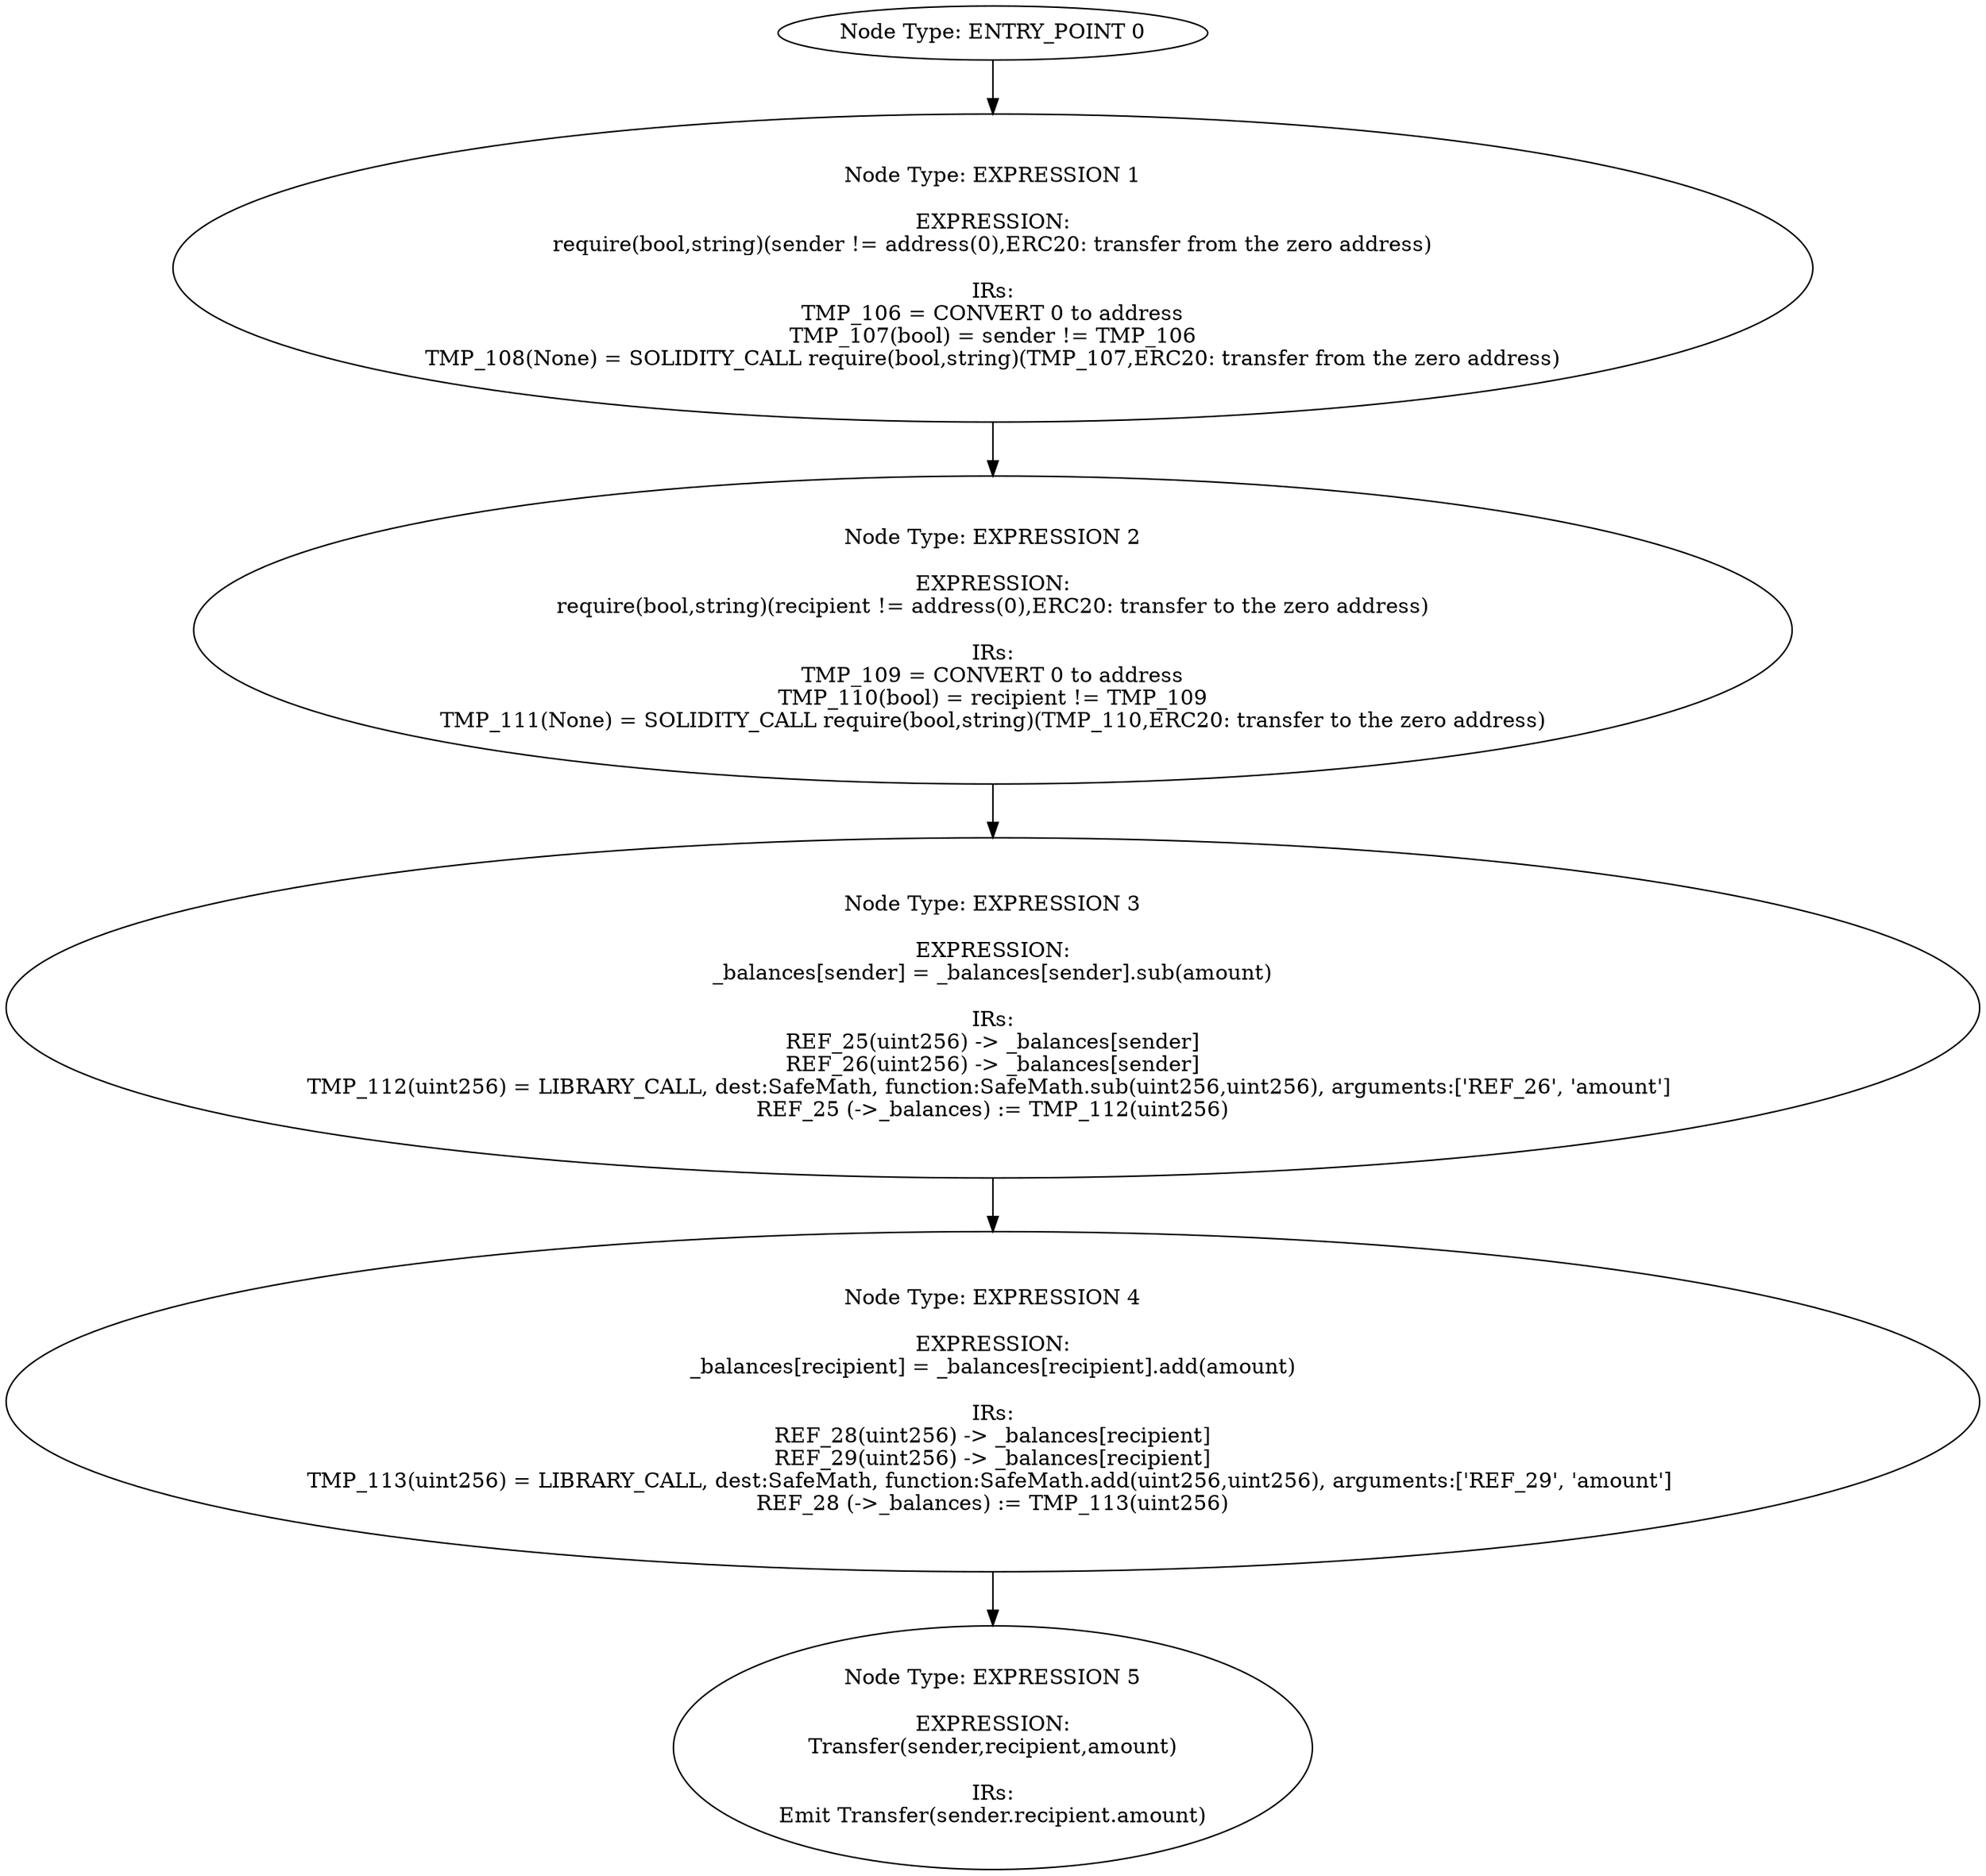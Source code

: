 digraph{
0[label="Node Type: ENTRY_POINT 0
"];
0->1;
1[label="Node Type: EXPRESSION 1

EXPRESSION:
require(bool,string)(sender != address(0),ERC20: transfer from the zero address)

IRs:
TMP_106 = CONVERT 0 to address
TMP_107(bool) = sender != TMP_106
TMP_108(None) = SOLIDITY_CALL require(bool,string)(TMP_107,ERC20: transfer from the zero address)"];
1->2;
2[label="Node Type: EXPRESSION 2

EXPRESSION:
require(bool,string)(recipient != address(0),ERC20: transfer to the zero address)

IRs:
TMP_109 = CONVERT 0 to address
TMP_110(bool) = recipient != TMP_109
TMP_111(None) = SOLIDITY_CALL require(bool,string)(TMP_110,ERC20: transfer to the zero address)"];
2->3;
3[label="Node Type: EXPRESSION 3

EXPRESSION:
_balances[sender] = _balances[sender].sub(amount)

IRs:
REF_25(uint256) -> _balances[sender]
REF_26(uint256) -> _balances[sender]
TMP_112(uint256) = LIBRARY_CALL, dest:SafeMath, function:SafeMath.sub(uint256,uint256), arguments:['REF_26', 'amount'] 
REF_25 (->_balances) := TMP_112(uint256)"];
3->4;
4[label="Node Type: EXPRESSION 4

EXPRESSION:
_balances[recipient] = _balances[recipient].add(amount)

IRs:
REF_28(uint256) -> _balances[recipient]
REF_29(uint256) -> _balances[recipient]
TMP_113(uint256) = LIBRARY_CALL, dest:SafeMath, function:SafeMath.add(uint256,uint256), arguments:['REF_29', 'amount'] 
REF_28 (->_balances) := TMP_113(uint256)"];
4->5;
5[label="Node Type: EXPRESSION 5

EXPRESSION:
Transfer(sender,recipient,amount)

IRs:
Emit Transfer(sender.recipient.amount)"];
}

